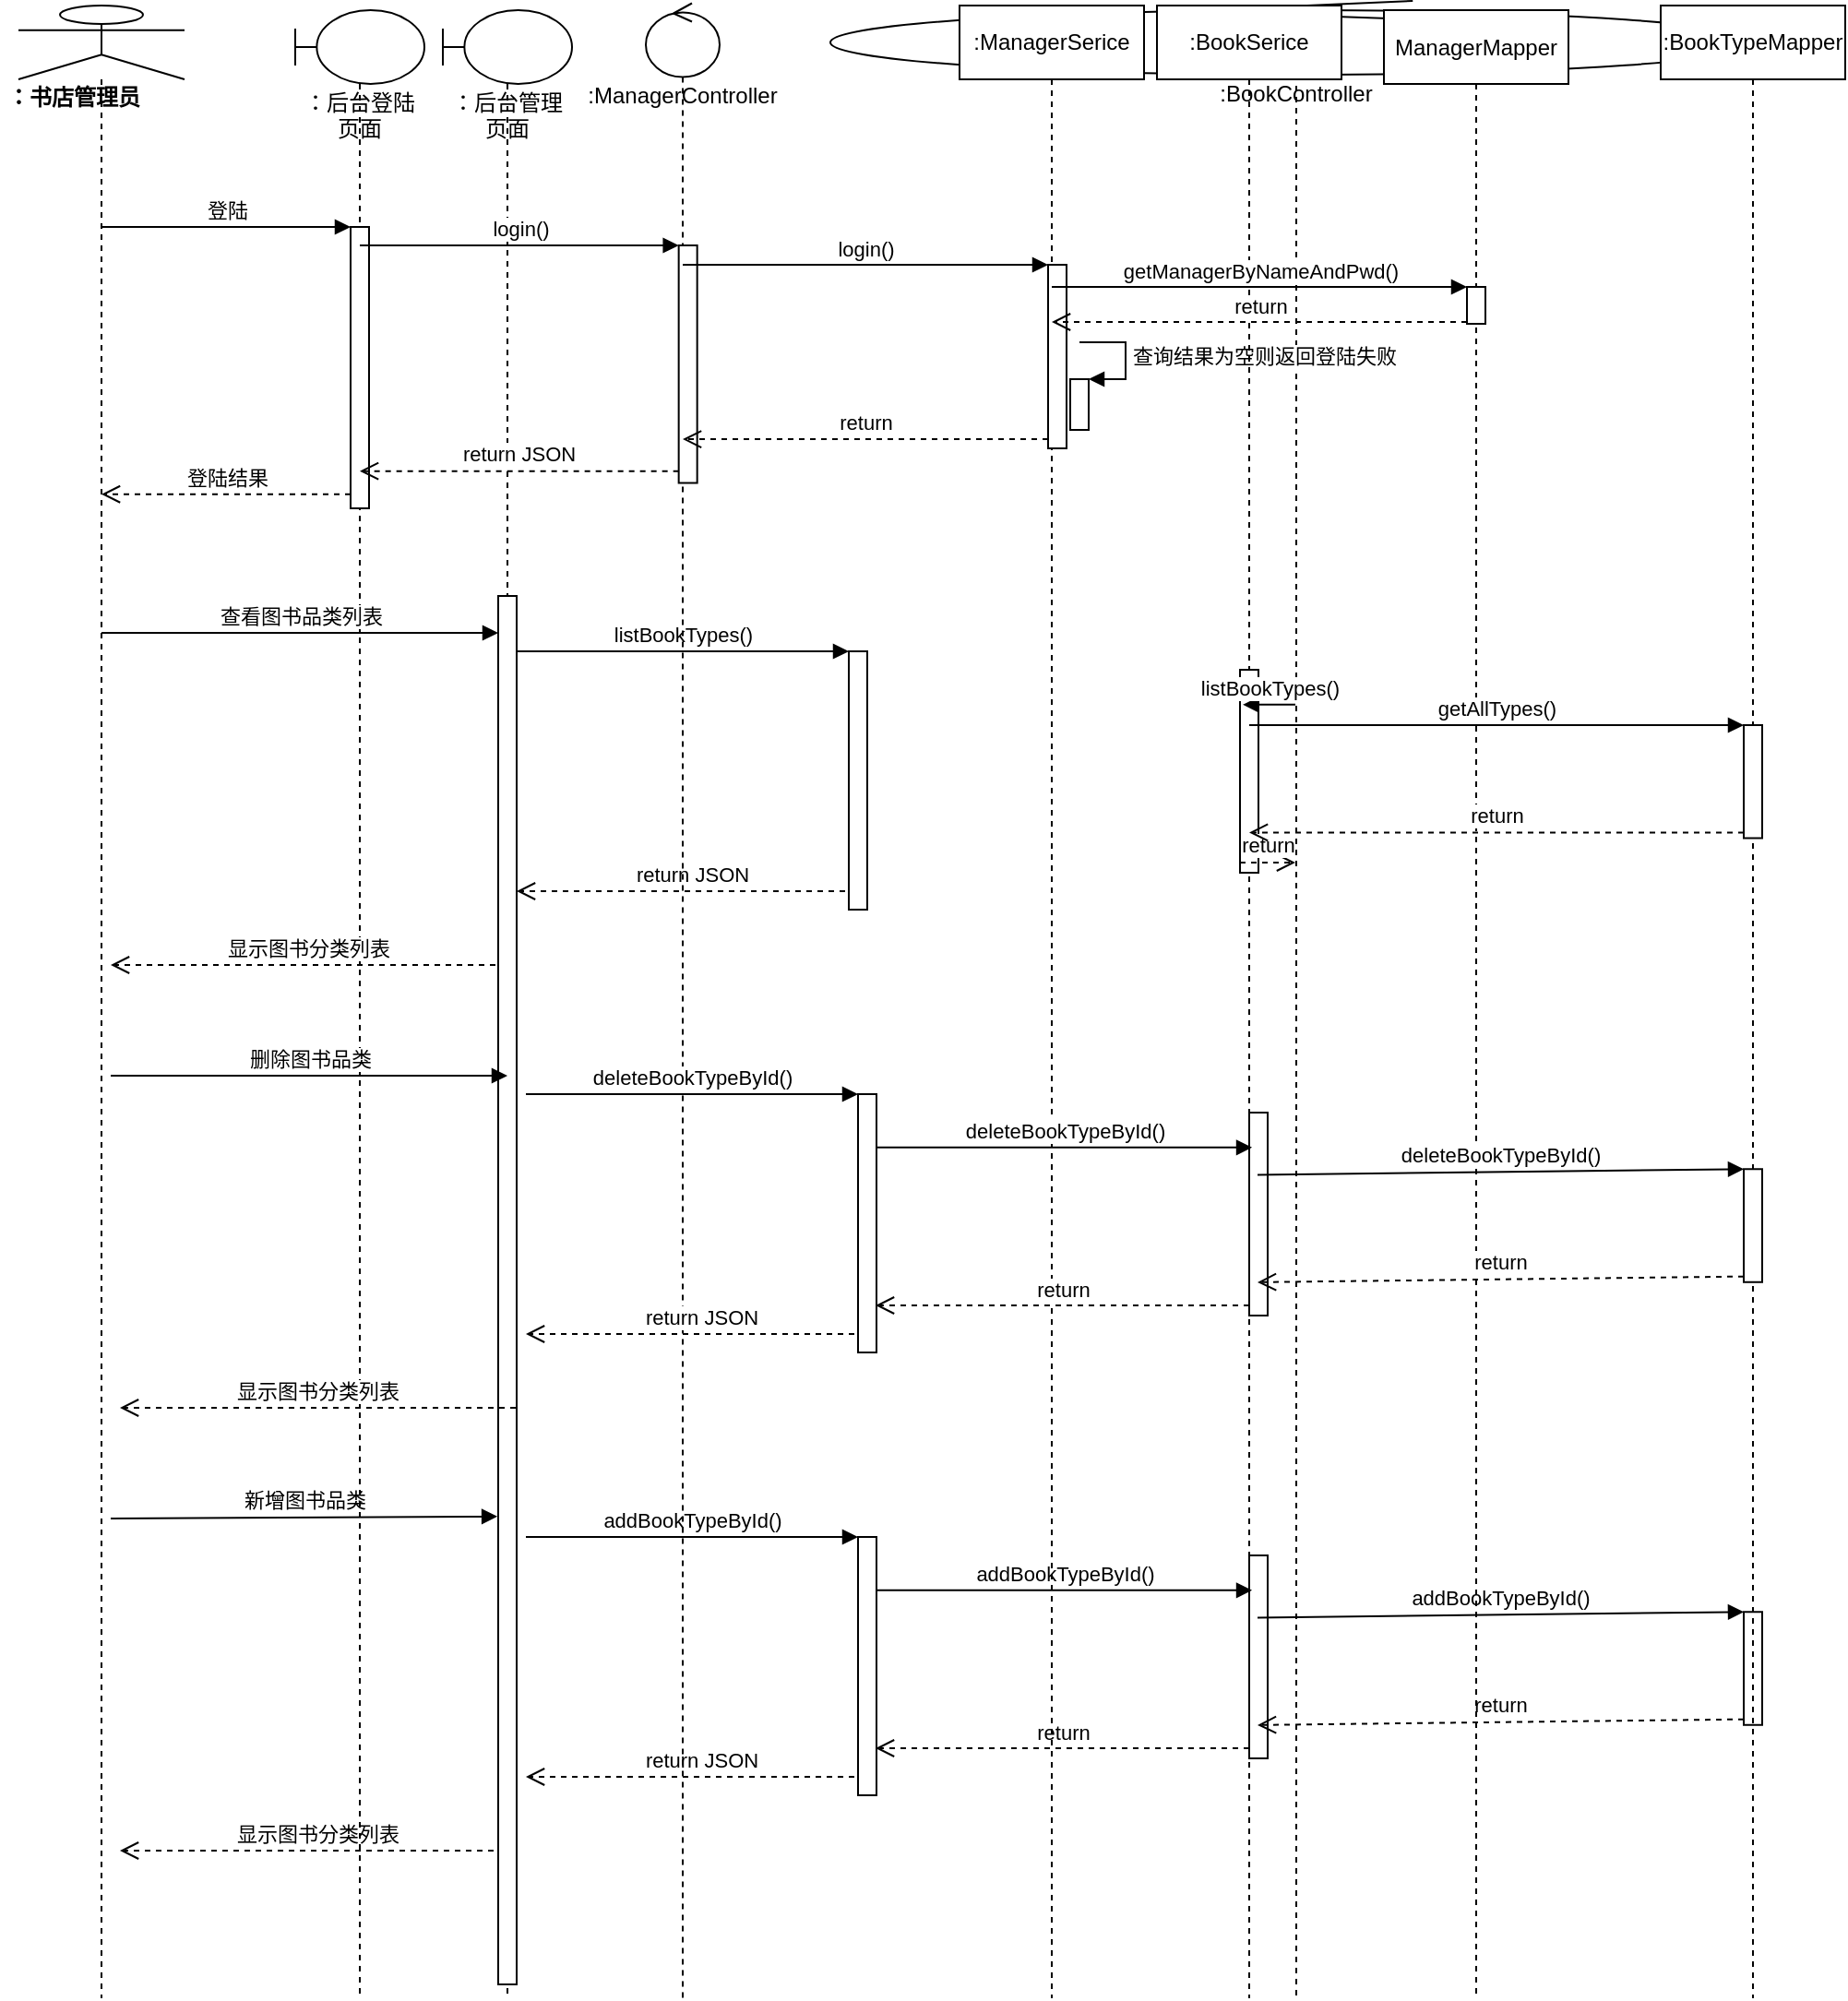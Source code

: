 <mxfile version="13.6.10" type="github" pages="2">
  <diagram id="6X_hmf_EJJS734PtGBnM" name="第 1 页">
    <mxGraphModel dx="1729" dy="924" grid="1" gridSize="10" guides="1" tooltips="1" connect="1" arrows="1" fold="1" page="1" pageScale="1" pageWidth="3300" pageHeight="4681" math="0" shadow="0">
      <root>
        <mxCell id="0" />
        <mxCell id="1" parent="0" />
        <mxCell id="N8du5w29IZQsb6Iyptna-2" value=":BookController" style="shape=umlLifeline;participant=umlControl;perimeter=lifelinePerimeter;whiteSpace=wrap;html=1;container=1;collapsible=0;recursiveResize=0;verticalAlign=top;spacingTop=36;outlineConnect=0;" vertex="1" parent="1">
          <mxGeometry x="490" y="77.5" width="505" height="1082.5" as="geometry" />
        </mxCell>
        <mxCell id="9vR_6EBCFm1HqxFriETd-1" value="" style="html=1;points=[];perimeter=orthogonalPerimeter;" vertex="1" parent="N8du5w29IZQsb6Iyptna-2">
          <mxGeometry x="495" y="873.13" width="10" height="61.25" as="geometry" />
        </mxCell>
        <mxCell id="9vR_6EBCFm1HqxFriETd-2" value="return JSON" style="html=1;verticalAlign=bottom;endArrow=open;dashed=1;endSize=8;" edge="1" parent="N8du5w29IZQsb6Iyptna-2">
          <mxGeometry relative="1" as="geometry">
            <mxPoint x="-165.0" y="962.5" as="targetPoint" />
            <mxPoint x="25" y="962.5" as="sourcePoint" />
          </mxGeometry>
        </mxCell>
        <mxCell id="9vR_6EBCFm1HqxFriETd-3" value="addBookTypeById()" style="html=1;verticalAlign=bottom;endArrow=block;" edge="1" parent="N8du5w29IZQsb6Iyptna-2" target="9vR_6EBCFm1HqxFriETd-7">
          <mxGeometry relative="1" as="geometry">
            <mxPoint x="-165.0" y="832.5" as="sourcePoint" />
          </mxGeometry>
        </mxCell>
        <mxCell id="9vR_6EBCFm1HqxFriETd-4" value="显示图书分类列表" style="html=1;verticalAlign=bottom;endArrow=open;dashed=1;endSize=8;" edge="1" parent="N8du5w29IZQsb6Iyptna-2">
          <mxGeometry relative="1" as="geometry">
            <mxPoint x="-385.0" y="1002.5" as="targetPoint" />
            <mxPoint x="-170.5" y="1002.5" as="sourcePoint" />
          </mxGeometry>
        </mxCell>
        <mxCell id="9vR_6EBCFm1HqxFriETd-6" value="" style="html=1;points=[];perimeter=orthogonalPerimeter;" vertex="1" parent="N8du5w29IZQsb6Iyptna-2">
          <mxGeometry x="227" y="842.5" width="10" height="110" as="geometry" />
        </mxCell>
        <mxCell id="9vR_6EBCFm1HqxFriETd-7" value="" style="html=1;points=[];perimeter=orthogonalPerimeter;align=left;" vertex="1" parent="N8du5w29IZQsb6Iyptna-2">
          <mxGeometry x="15" y="832.5" width="10" height="140" as="geometry" />
        </mxCell>
        <mxCell id="9vR_6EBCFm1HqxFriETd-8" value="addBookTypeById()" style="html=1;verticalAlign=bottom;endArrow=block;entryX=0.152;entryY=0.172;entryDx=0;entryDy=0;entryPerimeter=0;" edge="1" parent="N8du5w29IZQsb6Iyptna-2" target="9vR_6EBCFm1HqxFriETd-6">
          <mxGeometry relative="1" as="geometry">
            <mxPoint x="24.5" y="861.42" as="sourcePoint" />
          </mxGeometry>
        </mxCell>
        <mxCell id="9vR_6EBCFm1HqxFriETd-9" value="return" style="html=1;verticalAlign=bottom;endArrow=open;dashed=1;endSize=8;exitX=0;exitY=0.95;" edge="1" parent="N8du5w29IZQsb6Iyptna-2" source="9vR_6EBCFm1HqxFriETd-6">
          <mxGeometry relative="1" as="geometry">
            <mxPoint x="24.5" y="947" as="targetPoint" />
          </mxGeometry>
        </mxCell>
        <mxCell id="9vR_6EBCFm1HqxFriETd-10" value="addBookTypeById()" style="html=1;verticalAlign=bottom;endArrow=block;entryX=0;entryY=0;" edge="1" parent="N8du5w29IZQsb6Iyptna-2" target="9vR_6EBCFm1HqxFriETd-1">
          <mxGeometry relative="1" as="geometry">
            <mxPoint x="231.5" y="876.25" as="sourcePoint" />
          </mxGeometry>
        </mxCell>
        <mxCell id="9vR_6EBCFm1HqxFriETd-11" value="return" style="html=1;verticalAlign=bottom;endArrow=open;dashed=1;endSize=8;exitX=0;exitY=0.95;" edge="1" parent="N8du5w29IZQsb6Iyptna-2" source="9vR_6EBCFm1HqxFriETd-1">
          <mxGeometry relative="1" as="geometry">
            <mxPoint x="231.5" y="934.438" as="targetPoint" />
          </mxGeometry>
        </mxCell>
        <mxCell id="9vR_6EBCFm1HqxFriETd-5" value="新增图书品类" style="html=1;verticalAlign=bottom;endArrow=block;entryX=-0.045;entryY=0.663;entryDx=0;entryDy=0;entryPerimeter=0;" edge="1" parent="N8du5w29IZQsb6Iyptna-2" target="N8du5w29IZQsb6Iyptna-63">
          <mxGeometry relative="1" as="geometry">
            <mxPoint x="-390.0" y="822.5" as="sourcePoint" />
            <mxPoint x="-175.0" y="822.5" as="targetPoint" />
          </mxGeometry>
        </mxCell>
        <mxCell id="N8du5w29IZQsb6Iyptna-4" value="" style="shape=umlLifeline;participant=umlActor;perimeter=lifelinePerimeter;whiteSpace=wrap;html=1;container=1;collapsible=0;recursiveResize=0;verticalAlign=top;spacingTop=36;outlineConnect=0;" vertex="1" parent="1">
          <mxGeometry x="50" y="80" width="90" height="1080" as="geometry" />
        </mxCell>
        <mxCell id="N8du5w29IZQsb6Iyptna-5" value="&lt;b&gt;：书店管理员&lt;/b&gt;" style="text;html=1;strokeColor=none;fillColor=none;align=center;verticalAlign=middle;whiteSpace=wrap;rounded=0;" vertex="1" parent="N8du5w29IZQsb6Iyptna-4">
          <mxGeometry x="-10" y="40" width="80" height="20" as="geometry" />
        </mxCell>
        <mxCell id="N8du5w29IZQsb6Iyptna-6" value="&lt;span style=&quot;font-weight: normal&quot;&gt;：后台登陆页面&lt;/span&gt;" style="shape=umlLifeline;participant=umlBoundary;perimeter=lifelinePerimeter;whiteSpace=wrap;html=1;container=1;collapsible=0;recursiveResize=0;verticalAlign=top;spacingTop=36;outlineConnect=0;fontStyle=1" vertex="1" parent="1">
          <mxGeometry x="200" y="82.5" width="70" height="1077.5" as="geometry" />
        </mxCell>
        <mxCell id="N8du5w29IZQsb6Iyptna-64" value="" style="html=1;points=[];perimeter=orthogonalPerimeter;" vertex="1" parent="N8du5w29IZQsb6Iyptna-6">
          <mxGeometry x="30" y="117.5" width="10" height="152.5" as="geometry" />
        </mxCell>
        <mxCell id="N8du5w29IZQsb6Iyptna-26" value=":ManagerSerice" style="shape=umlLifeline;perimeter=lifelinePerimeter;whiteSpace=wrap;html=1;container=1;collapsible=0;recursiveResize=0;outlineConnect=0;" vertex="1" parent="1">
          <mxGeometry x="560" y="80" width="100" height="1080" as="geometry" />
        </mxCell>
        <mxCell id="N8du5w29IZQsb6Iyptna-75" value="" style="html=1;points=[];perimeter=orthogonalPerimeter;" vertex="1" parent="N8du5w29IZQsb6Iyptna-26">
          <mxGeometry x="48" y="140.5" width="10" height="99.5" as="geometry" />
        </mxCell>
        <mxCell id="N8du5w29IZQsb6Iyptna-81" value="" style="html=1;points=[];perimeter=orthogonalPerimeter;" vertex="1" parent="N8du5w29IZQsb6Iyptna-26">
          <mxGeometry x="60" y="202.5" width="10" height="27.5" as="geometry" />
        </mxCell>
        <mxCell id="N8du5w29IZQsb6Iyptna-82" value="查询结果为空则返回登陆失败" style="edgeStyle=orthogonalEdgeStyle;html=1;align=left;spacingLeft=2;endArrow=block;rounded=0;entryX=1;entryY=0;" edge="1" target="N8du5w29IZQsb6Iyptna-81" parent="N8du5w29IZQsb6Iyptna-26">
          <mxGeometry relative="1" as="geometry">
            <mxPoint x="65" y="182.5" as="sourcePoint" />
            <Array as="points">
              <mxPoint x="90" y="182.5" />
            </Array>
          </mxGeometry>
        </mxCell>
        <mxCell id="N8du5w29IZQsb6Iyptna-29" value="return JSON" style="html=1;verticalAlign=bottom;endArrow=open;dashed=1;endSize=8;" edge="1" parent="1" target="N8du5w29IZQsb6Iyptna-63">
          <mxGeometry relative="1" as="geometry">
            <mxPoint x="265.0" y="562.5" as="targetPoint" />
            <mxPoint x="510" y="560" as="sourcePoint" />
          </mxGeometry>
        </mxCell>
        <mxCell id="N8du5w29IZQsb6Iyptna-30" value="listBookTypes()" style="html=1;verticalAlign=bottom;endArrow=block;entryX=0;entryY=0;" edge="1" parent="1" target="N8du5w29IZQsb6Iyptna-27" source="N8du5w29IZQsb6Iyptna-63">
          <mxGeometry relative="1" as="geometry">
            <mxPoint x="399.324" y="450.0" as="sourcePoint" />
          </mxGeometry>
        </mxCell>
        <mxCell id="N8du5w29IZQsb6Iyptna-32" value="显示图书分类列表" style="html=1;verticalAlign=bottom;endArrow=open;dashed=1;endSize=8;" edge="1" parent="1" source="N8du5w29IZQsb6Iyptna-62">
          <mxGeometry relative="1" as="geometry">
            <mxPoint x="100" y="600" as="targetPoint" />
            <mxPoint x="228.67" y="601.5" as="sourcePoint" />
          </mxGeometry>
        </mxCell>
        <mxCell id="N8du5w29IZQsb6Iyptna-33" value=":BookTypeMapper" style="shape=umlLifeline;perimeter=lifelinePerimeter;whiteSpace=wrap;html=1;container=1;collapsible=0;recursiveResize=0;outlineConnect=0;" vertex="1" parent="1">
          <mxGeometry x="940" y="80" width="100" height="1080" as="geometry" />
        </mxCell>
        <mxCell id="N8du5w29IZQsb6Iyptna-86" value="" style="html=1;points=[];perimeter=orthogonalPerimeter;" vertex="1" parent="N8du5w29IZQsb6Iyptna-33">
          <mxGeometry x="45" y="390" width="10" height="61.25" as="geometry" />
        </mxCell>
        <mxCell id="N8du5w29IZQsb6Iyptna-92" value="" style="html=1;points=[];perimeter=orthogonalPerimeter;" vertex="1" parent="N8du5w29IZQsb6Iyptna-33">
          <mxGeometry x="45" y="630.63" width="10" height="61.25" as="geometry" />
        </mxCell>
        <mxCell id="N8du5w29IZQsb6Iyptna-49" value="ManagerMapper" style="shape=umlLifeline;perimeter=lifelinePerimeter;whiteSpace=wrap;html=1;container=1;collapsible=0;recursiveResize=0;outlineConnect=0;" vertex="1" parent="1">
          <mxGeometry x="790" y="82.5" width="100" height="1077.5" as="geometry" />
        </mxCell>
        <mxCell id="N8du5w29IZQsb6Iyptna-78" value="" style="html=1;points=[];perimeter=orthogonalPerimeter;" vertex="1" parent="N8du5w29IZQsb6Iyptna-49">
          <mxGeometry x="45" y="150" width="10" height="20" as="geometry" />
        </mxCell>
        <mxCell id="N8du5w29IZQsb6Iyptna-10" value="查看图书品类列表" style="html=1;verticalAlign=bottom;endArrow=block;" edge="1" parent="1" target="N8du5w29IZQsb6Iyptna-63">
          <mxGeometry relative="1" as="geometry">
            <mxPoint x="95" y="420" as="sourcePoint" />
            <mxPoint x="234.5" y="420" as="targetPoint" />
          </mxGeometry>
        </mxCell>
        <mxCell id="N8du5w29IZQsb6Iyptna-62" value="&lt;span style=&quot;font-weight: normal&quot;&gt;：后台管理页面&lt;/span&gt;" style="shape=umlLifeline;participant=umlBoundary;perimeter=lifelinePerimeter;whiteSpace=wrap;html=1;container=1;collapsible=0;recursiveResize=0;verticalAlign=top;spacingTop=36;outlineConnect=0;fontStyle=1" vertex="1" parent="1">
          <mxGeometry x="280" y="82.5" width="70" height="1077.5" as="geometry" />
        </mxCell>
        <mxCell id="N8du5w29IZQsb6Iyptna-63" value="" style="html=1;points=[];perimeter=orthogonalPerimeter;align=left;" vertex="1" parent="N8du5w29IZQsb6Iyptna-62">
          <mxGeometry x="30" y="317.5" width="10" height="752.5" as="geometry" />
        </mxCell>
        <mxCell id="N8du5w29IZQsb6Iyptna-65" value="登陆" style="html=1;verticalAlign=bottom;endArrow=block;entryX=0;entryY=0;" edge="1" target="N8du5w29IZQsb6Iyptna-64" parent="1" source="N8du5w29IZQsb6Iyptna-4">
          <mxGeometry relative="1" as="geometry">
            <mxPoint x="160" y="200" as="sourcePoint" />
          </mxGeometry>
        </mxCell>
        <mxCell id="N8du5w29IZQsb6Iyptna-66" value="登陆结果" style="html=1;verticalAlign=bottom;endArrow=open;dashed=1;endSize=8;exitX=0;exitY=0.95;" edge="1" source="N8du5w29IZQsb6Iyptna-64" parent="1" target="N8du5w29IZQsb6Iyptna-4">
          <mxGeometry relative="1" as="geometry">
            <mxPoint x="160" y="276" as="targetPoint" />
          </mxGeometry>
        </mxCell>
        <mxCell id="N8du5w29IZQsb6Iyptna-67" value=":BookSerice" style="shape=umlLifeline;perimeter=lifelinePerimeter;whiteSpace=wrap;html=1;container=1;collapsible=0;recursiveResize=0;outlineConnect=0;" vertex="1" parent="1">
          <mxGeometry x="667" y="80" width="100" height="1080" as="geometry" />
        </mxCell>
        <mxCell id="N8du5w29IZQsb6Iyptna-83" value="" style="html=1;points=[];perimeter=orthogonalPerimeter;" vertex="1" parent="N8du5w29IZQsb6Iyptna-67">
          <mxGeometry x="45" y="360" width="10" height="110" as="geometry" />
        </mxCell>
        <mxCell id="N8du5w29IZQsb6Iyptna-69" value=":ManagerController" style="shape=umlLifeline;participant=umlControl;perimeter=lifelinePerimeter;whiteSpace=wrap;html=1;container=1;collapsible=0;recursiveResize=0;verticalAlign=top;spacingTop=36;outlineConnect=0;" vertex="1" parent="1">
          <mxGeometry x="390" y="78.75" width="40" height="1081.25" as="geometry" />
        </mxCell>
        <mxCell id="N8du5w29IZQsb6Iyptna-72" value="" style="html=1;points=[];perimeter=orthogonalPerimeter;" vertex="1" parent="N8du5w29IZQsb6Iyptna-69">
          <mxGeometry x="17.83" y="131.25" width="10" height="128.75" as="geometry" />
        </mxCell>
        <mxCell id="N8du5w29IZQsb6Iyptna-73" value="login()" style="html=1;verticalAlign=bottom;endArrow=block;entryX=0;entryY=0;" edge="1" target="N8du5w29IZQsb6Iyptna-72" parent="1" source="N8du5w29IZQsb6Iyptna-6">
          <mxGeometry relative="1" as="geometry">
            <mxPoint x="328" y="190" as="sourcePoint" />
          </mxGeometry>
        </mxCell>
        <mxCell id="N8du5w29IZQsb6Iyptna-74" value="return JSON" style="html=1;verticalAlign=bottom;endArrow=open;dashed=1;endSize=8;exitX=0;exitY=0.95;" edge="1" source="N8du5w29IZQsb6Iyptna-72" parent="1" target="N8du5w29IZQsb6Iyptna-6">
          <mxGeometry relative="1" as="geometry">
            <mxPoint x="328" y="266" as="targetPoint" />
          </mxGeometry>
        </mxCell>
        <mxCell id="N8du5w29IZQsb6Iyptna-76" value="login()" style="html=1;verticalAlign=bottom;endArrow=block;entryX=0;entryY=0;" edge="1" target="N8du5w29IZQsb6Iyptna-75" parent="1" source="N8du5w29IZQsb6Iyptna-69">
          <mxGeometry relative="1" as="geometry">
            <mxPoint x="558" y="221" as="sourcePoint" />
          </mxGeometry>
        </mxCell>
        <mxCell id="N8du5w29IZQsb6Iyptna-77" value="return" style="html=1;verticalAlign=bottom;endArrow=open;dashed=1;endSize=8;exitX=0;exitY=0.95;" edge="1" source="N8du5w29IZQsb6Iyptna-75" parent="1" target="N8du5w29IZQsb6Iyptna-69">
          <mxGeometry relative="1" as="geometry">
            <mxPoint x="558" y="297" as="targetPoint" />
          </mxGeometry>
        </mxCell>
        <mxCell id="N8du5w29IZQsb6Iyptna-79" value="getManagerByNameAndPwd()" style="html=1;verticalAlign=bottom;endArrow=block;entryX=0;entryY=0;" edge="1" target="N8du5w29IZQsb6Iyptna-78" parent="1" source="N8du5w29IZQsb6Iyptna-26">
          <mxGeometry relative="1" as="geometry">
            <mxPoint x="795" y="221" as="sourcePoint" />
          </mxGeometry>
        </mxCell>
        <mxCell id="N8du5w29IZQsb6Iyptna-80" value="return" style="html=1;verticalAlign=bottom;endArrow=open;dashed=1;endSize=8;exitX=0;exitY=0.95;" edge="1" source="N8du5w29IZQsb6Iyptna-78" parent="1" target="N8du5w29IZQsb6Iyptna-26">
          <mxGeometry relative="1" as="geometry">
            <mxPoint x="795" y="297" as="targetPoint" />
          </mxGeometry>
        </mxCell>
        <mxCell id="N8du5w29IZQsb6Iyptna-27" value="" style="html=1;points=[];perimeter=orthogonalPerimeter;align=left;" vertex="1" parent="1">
          <mxGeometry x="500" y="430" width="10" height="140" as="geometry" />
        </mxCell>
        <mxCell id="N8du5w29IZQsb6Iyptna-84" value="listBookTypes()" style="html=1;verticalAlign=bottom;endArrow=block;entryX=0.152;entryY=0.172;entryDx=0;entryDy=0;entryPerimeter=0;" edge="1" target="N8du5w29IZQsb6Iyptna-83" parent="1" source="N8du5w29IZQsb6Iyptna-2">
          <mxGeometry relative="1" as="geometry">
            <mxPoint x="642" y="440" as="sourcePoint" />
          </mxGeometry>
        </mxCell>
        <mxCell id="N8du5w29IZQsb6Iyptna-85" value="return" style="html=1;verticalAlign=bottom;endArrow=open;dashed=1;endSize=8;exitX=0;exitY=0.95;" edge="1" source="N8du5w29IZQsb6Iyptna-83" parent="1" target="N8du5w29IZQsb6Iyptna-2">
          <mxGeometry relative="1" as="geometry">
            <mxPoint x="642" y="516" as="targetPoint" />
          </mxGeometry>
        </mxCell>
        <mxCell id="N8du5w29IZQsb6Iyptna-87" value="getAllTypes()" style="html=1;verticalAlign=bottom;endArrow=block;entryX=0;entryY=0;" edge="1" target="N8du5w29IZQsb6Iyptna-86" parent="1" source="N8du5w29IZQsb6Iyptna-67">
          <mxGeometry relative="1" as="geometry">
            <mxPoint x="985" y="455" as="sourcePoint" />
          </mxGeometry>
        </mxCell>
        <mxCell id="N8du5w29IZQsb6Iyptna-88" value="return" style="html=1;verticalAlign=bottom;endArrow=open;dashed=1;endSize=8;exitX=0;exitY=0.95;" edge="1" source="N8du5w29IZQsb6Iyptna-86" parent="1" target="N8du5w29IZQsb6Iyptna-67">
          <mxGeometry relative="1" as="geometry">
            <mxPoint x="985" y="531" as="targetPoint" />
          </mxGeometry>
        </mxCell>
        <mxCell id="N8du5w29IZQsb6Iyptna-89" value="return JSON" style="html=1;verticalAlign=bottom;endArrow=open;dashed=1;endSize=8;" edge="1" parent="1">
          <mxGeometry relative="1" as="geometry">
            <mxPoint x="325" y="800" as="targetPoint" />
            <mxPoint x="515" y="800" as="sourcePoint" />
          </mxGeometry>
        </mxCell>
        <mxCell id="N8du5w29IZQsb6Iyptna-90" value="deleteBookTypeById()" style="html=1;verticalAlign=bottom;endArrow=block;entryX=0;entryY=0;" edge="1" parent="1" target="N8du5w29IZQsb6Iyptna-95">
          <mxGeometry relative="1" as="geometry">
            <mxPoint x="325" y="670" as="sourcePoint" />
          </mxGeometry>
        </mxCell>
        <mxCell id="N8du5w29IZQsb6Iyptna-91" value="显示图书分类列表" style="html=1;verticalAlign=bottom;endArrow=open;dashed=1;endSize=8;" edge="1" parent="1">
          <mxGeometry relative="1" as="geometry">
            <mxPoint x="105" y="840" as="targetPoint" />
            <mxPoint x="319.5" y="840" as="sourcePoint" />
          </mxGeometry>
        </mxCell>
        <mxCell id="N8du5w29IZQsb6Iyptna-93" value="删除图书品类" style="html=1;verticalAlign=bottom;endArrow=block;" edge="1" parent="1">
          <mxGeometry relative="1" as="geometry">
            <mxPoint x="100" y="660" as="sourcePoint" />
            <mxPoint x="315" y="660" as="targetPoint" />
          </mxGeometry>
        </mxCell>
        <mxCell id="N8du5w29IZQsb6Iyptna-94" value="" style="html=1;points=[];perimeter=orthogonalPerimeter;" vertex="1" parent="1">
          <mxGeometry x="717" y="680" width="10" height="110" as="geometry" />
        </mxCell>
        <mxCell id="N8du5w29IZQsb6Iyptna-95" value="" style="html=1;points=[];perimeter=orthogonalPerimeter;align=left;" vertex="1" parent="1">
          <mxGeometry x="505" y="670" width="10" height="140" as="geometry" />
        </mxCell>
        <mxCell id="N8du5w29IZQsb6Iyptna-96" value="deleteBookTypeById()" style="html=1;verticalAlign=bottom;endArrow=block;entryX=0.152;entryY=0.172;entryDx=0;entryDy=0;entryPerimeter=0;" edge="1" parent="1" target="N8du5w29IZQsb6Iyptna-94">
          <mxGeometry relative="1" as="geometry">
            <mxPoint x="514.5" y="698.92" as="sourcePoint" />
          </mxGeometry>
        </mxCell>
        <mxCell id="N8du5w29IZQsb6Iyptna-97" value="return" style="html=1;verticalAlign=bottom;endArrow=open;dashed=1;endSize=8;exitX=0;exitY=0.95;" edge="1" parent="1" source="N8du5w29IZQsb6Iyptna-94">
          <mxGeometry relative="1" as="geometry">
            <mxPoint x="514.5" y="784.5" as="targetPoint" />
          </mxGeometry>
        </mxCell>
        <mxCell id="N8du5w29IZQsb6Iyptna-98" value="deleteBookTypeById()" style="html=1;verticalAlign=bottom;endArrow=block;entryX=0;entryY=0;" edge="1" parent="1" target="N8du5w29IZQsb6Iyptna-92">
          <mxGeometry relative="1" as="geometry">
            <mxPoint x="721.5" y="713.75" as="sourcePoint" />
          </mxGeometry>
        </mxCell>
        <mxCell id="N8du5w29IZQsb6Iyptna-99" value="return" style="html=1;verticalAlign=bottom;endArrow=open;dashed=1;endSize=8;exitX=0;exitY=0.95;" edge="1" parent="1" source="N8du5w29IZQsb6Iyptna-92">
          <mxGeometry relative="1" as="geometry">
            <mxPoint x="721.5" y="771.938" as="targetPoint" />
          </mxGeometry>
        </mxCell>
      </root>
    </mxGraphModel>
  </diagram>
  <diagram id="opOx6tLjc1TxBh_9LfGu" name="第 2 页">
    <mxGraphModel dx="1210" dy="647" grid="1" gridSize="10" guides="1" tooltips="1" connect="1" arrows="1" fold="1" page="1" pageScale="1" pageWidth="3300" pageHeight="4681" math="0" shadow="0">
      <root>
        <mxCell id="E0LlO-R9Pon4EKqQ-i_4-0" />
        <mxCell id="E0LlO-R9Pon4EKqQ-i_4-1" parent="E0LlO-R9Pon4EKqQ-i_4-0" />
        <mxCell id="E0LlO-R9Pon4EKqQ-i_4-2" value=":BookController" style="shape=umlLifeline;participant=umlControl;perimeter=lifelinePerimeter;whiteSpace=wrap;html=1;container=1;collapsible=0;recursiveResize=0;verticalAlign=top;spacingTop=36;outlineConnect=0;" vertex="1" parent="E0LlO-R9Pon4EKqQ-i_4-1">
          <mxGeometry x="340" y="77.5" width="100" height="712.5" as="geometry" />
        </mxCell>
        <mxCell id="cBYHDGHBFSHIfsD4qveq-0" value="" style="html=1;points=[];perimeter=orthogonalPerimeter;" vertex="1" parent="E0LlO-R9Pon4EKqQ-i_4-2">
          <mxGeometry x="40" y="145.5" width="10" height="154.5" as="geometry" />
        </mxCell>
        <mxCell id="Lvx4TsLdKNyL8OF0qniT-14" value="" style="html=1;points=[];perimeter=orthogonalPerimeter;" vertex="1" parent="E0LlO-R9Pon4EKqQ-i_4-2">
          <mxGeometry x="45" y="569.1" width="10" height="89.5" as="geometry" />
        </mxCell>
        <mxCell id="Lvx4TsLdKNyL8OF0qniT-26" value="updateBook()" style="html=1;verticalAlign=bottom;endArrow=block;entryX=0;entryY=0;" edge="1" parent="E0LlO-R9Pon4EKqQ-i_4-2" target="Lvx4TsLdKNyL8OF0qniT-19">
          <mxGeometry relative="1" as="geometry">
            <mxPoint x="190" y="599.6" as="sourcePoint" />
          </mxGeometry>
        </mxCell>
        <mxCell id="Lvx4TsLdKNyL8OF0qniT-27" value="return" style="html=1;verticalAlign=bottom;endArrow=open;dashed=1;endSize=8;exitX=0;exitY=0.95;" edge="1" parent="E0LlO-R9Pon4EKqQ-i_4-2" source="Lvx4TsLdKNyL8OF0qniT-19">
          <mxGeometry relative="1" as="geometry">
            <mxPoint x="190" y="624.6" as="targetPoint" />
          </mxGeometry>
        </mxCell>
        <mxCell id="Lvx4TsLdKNyL8OF0qniT-0" value="" style="html=1;points=[];perimeter=orthogonalPerimeter;" vertex="1" parent="E0LlO-R9Pon4EKqQ-i_4-2">
          <mxGeometry x="45" y="369.5" width="10" height="89.5" as="geometry" />
        </mxCell>
        <mxCell id="E0LlO-R9Pon4EKqQ-i_4-23" value=":BookSerice" style="shape=umlLifeline;perimeter=lifelinePerimeter;whiteSpace=wrap;html=1;container=1;collapsible=0;recursiveResize=0;outlineConnect=0;" vertex="1" parent="E0LlO-R9Pon4EKqQ-i_4-1">
          <mxGeometry x="480" y="77.5" width="100" height="712.5" as="geometry" />
        </mxCell>
        <mxCell id="cBYHDGHBFSHIfsD4qveq-3" value="" style="html=1;points=[];perimeter=orthogonalPerimeter;" vertex="1" parent="E0LlO-R9Pon4EKqQ-i_4-23">
          <mxGeometry x="45" y="161.5" width="10" height="118.5" as="geometry" />
        </mxCell>
        <mxCell id="Lvx4TsLdKNyL8OF0qniT-18" value="" style="html=1;points=[];perimeter=orthogonalPerimeter;" vertex="1" parent="E0LlO-R9Pon4EKqQ-i_4-23">
          <mxGeometry x="45" y="585.85" width="10" height="63.5" as="geometry" />
        </mxCell>
        <mxCell id="E0LlO-R9Pon4EKqQ-i_4-19" value="&lt;span style=&quot;font-weight: normal&quot;&gt;：后台管理页面&lt;/span&gt;" style="shape=umlLifeline;participant=umlBoundary;perimeter=lifelinePerimeter;whiteSpace=wrap;html=1;container=1;collapsible=0;recursiveResize=0;verticalAlign=top;spacingTop=36;outlineConnect=0;fontStyle=1" vertex="1" parent="E0LlO-R9Pon4EKqQ-i_4-1">
          <mxGeometry x="208" y="82.5" width="70" height="707.5" as="geometry" />
        </mxCell>
        <mxCell id="E0LlO-R9Pon4EKqQ-i_4-20" value="" style="html=1;points=[];perimeter=orthogonalPerimeter;align=left;" vertex="1" parent="E0LlO-R9Pon4EKqQ-i_4-19">
          <mxGeometry x="30" y="100" width="10" height="590" as="geometry" />
        </mxCell>
        <mxCell id="E0LlO-R9Pon4EKqQ-i_4-3" value="" style="shape=umlLifeline;participant=umlActor;perimeter=lifelinePerimeter;whiteSpace=wrap;html=1;container=1;collapsible=0;recursiveResize=0;verticalAlign=top;spacingTop=36;outlineConnect=0;" vertex="1" parent="E0LlO-R9Pon4EKqQ-i_4-1">
          <mxGeometry x="50" y="80" width="90" height="710" as="geometry" />
        </mxCell>
        <mxCell id="E0LlO-R9Pon4EKqQ-i_4-4" value="&lt;b&gt;：书店管理员&lt;/b&gt;" style="text;html=1;strokeColor=none;fillColor=none;align=center;verticalAlign=middle;whiteSpace=wrap;rounded=0;" vertex="1" parent="E0LlO-R9Pon4EKqQ-i_4-3">
          <mxGeometry x="-10" y="40" width="80" height="20" as="geometry" />
        </mxCell>
        <mxCell id="E0LlO-R9Pon4EKqQ-i_4-13" value="图书列表" style="html=1;verticalAlign=bottom;endArrow=open;dashed=1;endSize=8;" edge="1" parent="E0LlO-R9Pon4EKqQ-i_4-1" source="E0LlO-R9Pon4EKqQ-i_4-19">
          <mxGeometry relative="1" as="geometry">
            <mxPoint x="100" y="385" as="targetPoint" />
            <mxPoint x="314.5" y="385" as="sourcePoint" />
          </mxGeometry>
        </mxCell>
        <mxCell id="E0LlO-R9Pon4EKqQ-i_4-14" value=":BookTypeMapper" style="shape=umlLifeline;perimeter=lifelinePerimeter;whiteSpace=wrap;html=1;container=1;collapsible=0;recursiveResize=0;outlineConnect=0;" vertex="1" parent="E0LlO-R9Pon4EKqQ-i_4-1">
          <mxGeometry x="710" y="77.5" width="100" height="702.5" as="geometry" />
        </mxCell>
        <mxCell id="E0LlO-R9Pon4EKqQ-i_4-15" value="" style="html=1;points=[];perimeter=orthogonalPerimeter;" vertex="1" parent="E0LlO-R9Pon4EKqQ-i_4-14">
          <mxGeometry x="45" y="222" width="10" height="26.25" as="geometry" />
        </mxCell>
        <mxCell id="Lvx4TsLdKNyL8OF0qniT-8" value="addBook()" style="html=1;verticalAlign=bottom;endArrow=block;entryX=0;entryY=0;" edge="1" parent="E0LlO-R9Pon4EKqQ-i_4-14" target="Lvx4TsLdKNyL8OF0qniT-0">
          <mxGeometry relative="1" as="geometry">
            <mxPoint x="-470" y="369.5" as="sourcePoint" />
          </mxGeometry>
        </mxCell>
        <mxCell id="Lvx4TsLdKNyL8OF0qniT-10" value="addBook()" style="html=1;verticalAlign=bottom;endArrow=block;entryX=0;entryY=0;" edge="1" parent="E0LlO-R9Pon4EKqQ-i_4-14" target="Lvx4TsLdKNyL8OF0qniT-4">
          <mxGeometry relative="1" as="geometry">
            <mxPoint x="-320" y="380.5" as="sourcePoint" />
          </mxGeometry>
        </mxCell>
        <mxCell id="E0LlO-R9Pon4EKqQ-i_4-18" value="查看图书品类列表" style="html=1;verticalAlign=bottom;endArrow=block;" edge="1" parent="E0LlO-R9Pon4EKqQ-i_4-1" target="E0LlO-R9Pon4EKqQ-i_4-19">
          <mxGeometry relative="1" as="geometry">
            <mxPoint x="95" y="205" as="sourcePoint" />
            <mxPoint x="310" y="205" as="targetPoint" />
          </mxGeometry>
        </mxCell>
        <mxCell id="E0LlO-R9Pon4EKqQ-i_4-27" value="BookMapper" style="shape=umlLifeline;perimeter=lifelinePerimeter;whiteSpace=wrap;html=1;container=1;collapsible=0;recursiveResize=0;outlineConnect=0;" vertex="1" parent="E0LlO-R9Pon4EKqQ-i_4-1">
          <mxGeometry x="600" y="78.75" width="100" height="711.25" as="geometry" />
        </mxCell>
        <mxCell id="cBYHDGHBFSHIfsD4qveq-6" value="" style="html=1;points=[];perimeter=orthogonalPerimeter;" vertex="1" parent="E0LlO-R9Pon4EKqQ-i_4-27">
          <mxGeometry x="45" y="171.25" width="10" height="28.75" as="geometry" />
        </mxCell>
        <mxCell id="Lvx4TsLdKNyL8OF0qniT-19" value="" style="html=1;points=[];perimeter=orthogonalPerimeter;" vertex="1" parent="E0LlO-R9Pon4EKqQ-i_4-27">
          <mxGeometry x="45" y="598.23" width="10" height="28.75" as="geometry" />
        </mxCell>
        <mxCell id="E0LlO-R9Pon4EKqQ-i_4-37" value="getTypesByIds()" style="html=1;verticalAlign=bottom;endArrow=block;entryX=0;entryY=0;" edge="1" parent="E0LlO-R9Pon4EKqQ-i_4-1" source="E0LlO-R9Pon4EKqQ-i_4-23" target="E0LlO-R9Pon4EKqQ-i_4-15">
          <mxGeometry relative="1" as="geometry">
            <mxPoint x="716.071" y="258.75" as="sourcePoint" />
          </mxGeometry>
        </mxCell>
        <mxCell id="E0LlO-R9Pon4EKqQ-i_4-38" value="return" style="html=1;verticalAlign=bottom;endArrow=open;dashed=1;endSize=8;exitX=0;exitY=0.95;" edge="1" parent="E0LlO-R9Pon4EKqQ-i_4-1" source="E0LlO-R9Pon4EKqQ-i_4-15" target="E0LlO-R9Pon4EKqQ-i_4-23">
          <mxGeometry relative="1" as="geometry">
            <mxPoint x="716.071" y="316.938" as="targetPoint" />
          </mxGeometry>
        </mxCell>
        <mxCell id="cBYHDGHBFSHIfsD4qveq-1" value="listBooks()" style="html=1;verticalAlign=bottom;endArrow=block;entryX=0;entryY=0;" edge="1" target="cBYHDGHBFSHIfsD4qveq-0" parent="E0LlO-R9Pon4EKqQ-i_4-1" source="E0LlO-R9Pon4EKqQ-i_4-19">
          <mxGeometry relative="1" as="geometry">
            <mxPoint x="305" y="223" as="sourcePoint" />
          </mxGeometry>
        </mxCell>
        <mxCell id="cBYHDGHBFSHIfsD4qveq-2" value="return JSON" style="html=1;verticalAlign=bottom;endArrow=open;dashed=1;endSize=8;exitX=0;exitY=0.95;" edge="1" source="cBYHDGHBFSHIfsD4qveq-0" parent="E0LlO-R9Pon4EKqQ-i_4-1" target="E0LlO-R9Pon4EKqQ-i_4-19">
          <mxGeometry relative="1" as="geometry">
            <mxPoint x="305" y="299" as="targetPoint" />
          </mxGeometry>
        </mxCell>
        <mxCell id="cBYHDGHBFSHIfsD4qveq-4" value="listBooks()" style="html=1;verticalAlign=bottom;endArrow=block;entryX=0;entryY=0;" edge="1" target="cBYHDGHBFSHIfsD4qveq-3" parent="E0LlO-R9Pon4EKqQ-i_4-1" source="E0LlO-R9Pon4EKqQ-i_4-2">
          <mxGeometry relative="1" as="geometry">
            <mxPoint x="455" y="239" as="sourcePoint" />
          </mxGeometry>
        </mxCell>
        <mxCell id="cBYHDGHBFSHIfsD4qveq-5" value="return" style="html=1;verticalAlign=bottom;endArrow=open;dashed=1;endSize=8;exitX=0;exitY=0.95;" edge="1" source="cBYHDGHBFSHIfsD4qveq-3" parent="E0LlO-R9Pon4EKqQ-i_4-1" target="E0LlO-R9Pon4EKqQ-i_4-2">
          <mxGeometry relative="1" as="geometry">
            <mxPoint x="455" y="315" as="targetPoint" />
          </mxGeometry>
        </mxCell>
        <mxCell id="cBYHDGHBFSHIfsD4qveq-7" value="listBooks()" style="html=1;verticalAlign=bottom;endArrow=block;entryX=0;entryY=0;" edge="1" target="cBYHDGHBFSHIfsD4qveq-6" parent="E0LlO-R9Pon4EKqQ-i_4-1" source="E0LlO-R9Pon4EKqQ-i_4-23">
          <mxGeometry relative="1" as="geometry">
            <mxPoint x="615" y="250" as="sourcePoint" />
          </mxGeometry>
        </mxCell>
        <mxCell id="cBYHDGHBFSHIfsD4qveq-8" value="return" style="html=1;verticalAlign=bottom;endArrow=open;dashed=1;endSize=8;exitX=0;exitY=0.95;" edge="1" source="cBYHDGHBFSHIfsD4qveq-6" parent="E0LlO-R9Pon4EKqQ-i_4-1" target="E0LlO-R9Pon4EKqQ-i_4-23">
          <mxGeometry relative="1" as="geometry">
            <mxPoint x="615" y="326" as="targetPoint" />
          </mxGeometry>
        </mxCell>
        <mxCell id="Lvx4TsLdKNyL8OF0qniT-23" value="return JSON" style="html=1;verticalAlign=bottom;endArrow=open;dashed=1;endSize=8;exitX=0;exitY=0.95;" edge="1" parent="E0LlO-R9Pon4EKqQ-i_4-1" source="Lvx4TsLdKNyL8OF0qniT-14">
          <mxGeometry relative="1" as="geometry">
            <mxPoint x="242.5" y="731.625" as="targetPoint" />
          </mxGeometry>
        </mxCell>
        <mxCell id="Lvx4TsLdKNyL8OF0qniT-15" value="显示修改结果" style="html=1;verticalAlign=bottom;endArrow=open;dashed=1;endSize=8;" edge="1" parent="E0LlO-R9Pon4EKqQ-i_4-1">
          <mxGeometry relative="1" as="geometry">
            <mxPoint x="100" y="744.6" as="targetPoint" />
            <mxPoint x="242.5" y="744.6" as="sourcePoint" />
          </mxGeometry>
        </mxCell>
        <mxCell id="Lvx4TsLdKNyL8OF0qniT-24" value="updateBook()" style="html=1;verticalAlign=bottom;endArrow=block;entryX=0;entryY=0;" edge="1" parent="E0LlO-R9Pon4EKqQ-i_4-1" target="Lvx4TsLdKNyL8OF0qniT-18" source="Lvx4TsLdKNyL8OF0qniT-14">
          <mxGeometry relative="1" as="geometry">
            <mxPoint x="359.5" y="664.1" as="sourcePoint" />
          </mxGeometry>
        </mxCell>
        <mxCell id="Lvx4TsLdKNyL8OF0qniT-25" value="return" style="html=1;verticalAlign=bottom;endArrow=open;dashed=1;endSize=8;exitX=0;exitY=0.95;" edge="1" parent="E0LlO-R9Pon4EKqQ-i_4-1" source="Lvx4TsLdKNyL8OF0qniT-18" target="Lvx4TsLdKNyL8OF0qniT-14">
          <mxGeometry relative="1" as="geometry">
            <mxPoint x="359.5" y="776.675" as="targetPoint" />
          </mxGeometry>
        </mxCell>
        <mxCell id="Lvx4TsLdKNyL8OF0qniT-17" value="修改图书品类列表" style="html=1;verticalAlign=bottom;endArrow=block;entryX=0.052;entryY=0.796;entryDx=0;entryDy=0;entryPerimeter=0;" edge="1" parent="E0LlO-R9Pon4EKqQ-i_4-1">
          <mxGeometry relative="1" as="geometry">
            <mxPoint x="94.5" y="630.0" as="sourcePoint" />
            <mxPoint x="238.52" y="630.0" as="targetPoint" />
          </mxGeometry>
        </mxCell>
        <mxCell id="Lvx4TsLdKNyL8OF0qniT-22" value="updateBook()" style="html=1;verticalAlign=bottom;endArrow=block;entryX=0;entryY=0;exitX=-0.073;exitY=0.823;exitDx=0;exitDy=0;exitPerimeter=0;" edge="1" parent="E0LlO-R9Pon4EKqQ-i_4-1" target="Lvx4TsLdKNyL8OF0qniT-14">
          <mxGeometry relative="1" as="geometry">
            <mxPoint x="237.27" y="647.55" as="sourcePoint" />
          </mxGeometry>
        </mxCell>
        <mxCell id="Lvx4TsLdKNyL8OF0qniT-5" value="" style="html=1;points=[];perimeter=orthogonalPerimeter;" vertex="1" parent="E0LlO-R9Pon4EKqQ-i_4-1">
          <mxGeometry x="640" y="469" width="10" height="28.75" as="geometry" />
        </mxCell>
        <mxCell id="Lvx4TsLdKNyL8OF0qniT-4" value="" style="html=1;points=[];perimeter=orthogonalPerimeter;" vertex="1" parent="E0LlO-R9Pon4EKqQ-i_4-1">
          <mxGeometry x="520" y="459" width="10" height="60" as="geometry" />
        </mxCell>
        <mxCell id="Lvx4TsLdKNyL8OF0qniT-12" value="addBook()" style="html=1;verticalAlign=bottom;endArrow=block;entryX=0;entryY=0;" edge="1" parent="E0LlO-R9Pon4EKqQ-i_4-1" target="Lvx4TsLdKNyL8OF0qniT-5">
          <mxGeometry relative="1" as="geometry">
            <mxPoint x="530" y="469" as="sourcePoint" />
          </mxGeometry>
        </mxCell>
        <mxCell id="Lvx4TsLdKNyL8OF0qniT-13" value="return" style="html=1;verticalAlign=bottom;endArrow=open;dashed=1;endSize=8;exitX=0;exitY=0.95;" edge="1" parent="E0LlO-R9Pon4EKqQ-i_4-1" source="Lvx4TsLdKNyL8OF0qniT-5" target="Lvx4TsLdKNyL8OF0qniT-4">
          <mxGeometry relative="1" as="geometry">
            <mxPoint x="429.5" y="496.312" as="targetPoint" />
          </mxGeometry>
        </mxCell>
        <mxCell id="Lvx4TsLdKNyL8OF0qniT-11" value="return" style="html=1;verticalAlign=bottom;endArrow=open;dashed=1;endSize=8;exitX=0;exitY=0.95;" edge="1" parent="E0LlO-R9Pon4EKqQ-i_4-1" source="Lvx4TsLdKNyL8OF0qniT-4">
          <mxGeometry relative="1" as="geometry">
            <mxPoint x="389.5" y="516" as="targetPoint" />
          </mxGeometry>
        </mxCell>
        <mxCell id="Lvx4TsLdKNyL8OF0qniT-9" value="return JSON" style="html=1;verticalAlign=bottom;endArrow=open;dashed=1;endSize=8;exitX=0;exitY=0.95;" edge="1" parent="E0LlO-R9Pon4EKqQ-i_4-1" source="Lvx4TsLdKNyL8OF0qniT-0">
          <mxGeometry relative="1" as="geometry">
            <mxPoint x="242.5" y="532.025" as="targetPoint" />
          </mxGeometry>
        </mxCell>
        <mxCell id="Lvx4TsLdKNyL8OF0qniT-3" value="新增图书" style="html=1;verticalAlign=bottom;endArrow=block;" edge="1" parent="E0LlO-R9Pon4EKqQ-i_4-1">
          <mxGeometry relative="1" as="geometry">
            <mxPoint x="94.5" y="429" as="sourcePoint" />
            <mxPoint x="237.5" y="429" as="targetPoint" />
          </mxGeometry>
        </mxCell>
        <mxCell id="Lvx4TsLdKNyL8OF0qniT-1" value="显示新增结果" style="html=1;verticalAlign=bottom;endArrow=open;dashed=1;endSize=8;" edge="1" parent="E0LlO-R9Pon4EKqQ-i_4-1">
          <mxGeometry relative="1" as="geometry">
            <mxPoint x="100" y="559" as="targetPoint" />
            <mxPoint x="242.5" y="559" as="sourcePoint" />
          </mxGeometry>
        </mxCell>
      </root>
    </mxGraphModel>
  </diagram>
</mxfile>
